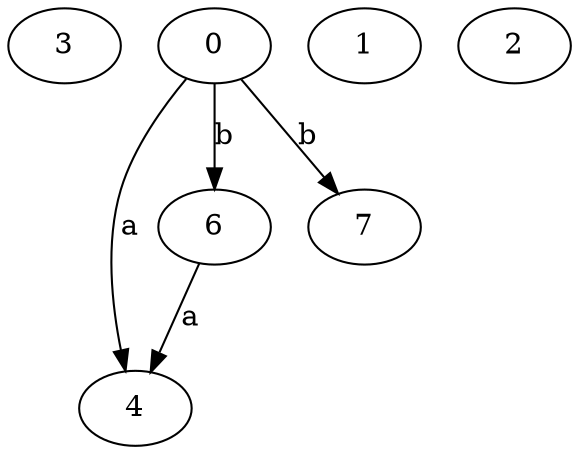 strict digraph  {
3;
4;
0;
6;
7;
1;
2;
0 -> 4  [label=a];
0 -> 6  [label=b];
0 -> 7  [label=b];
6 -> 4  [label=a];
}
